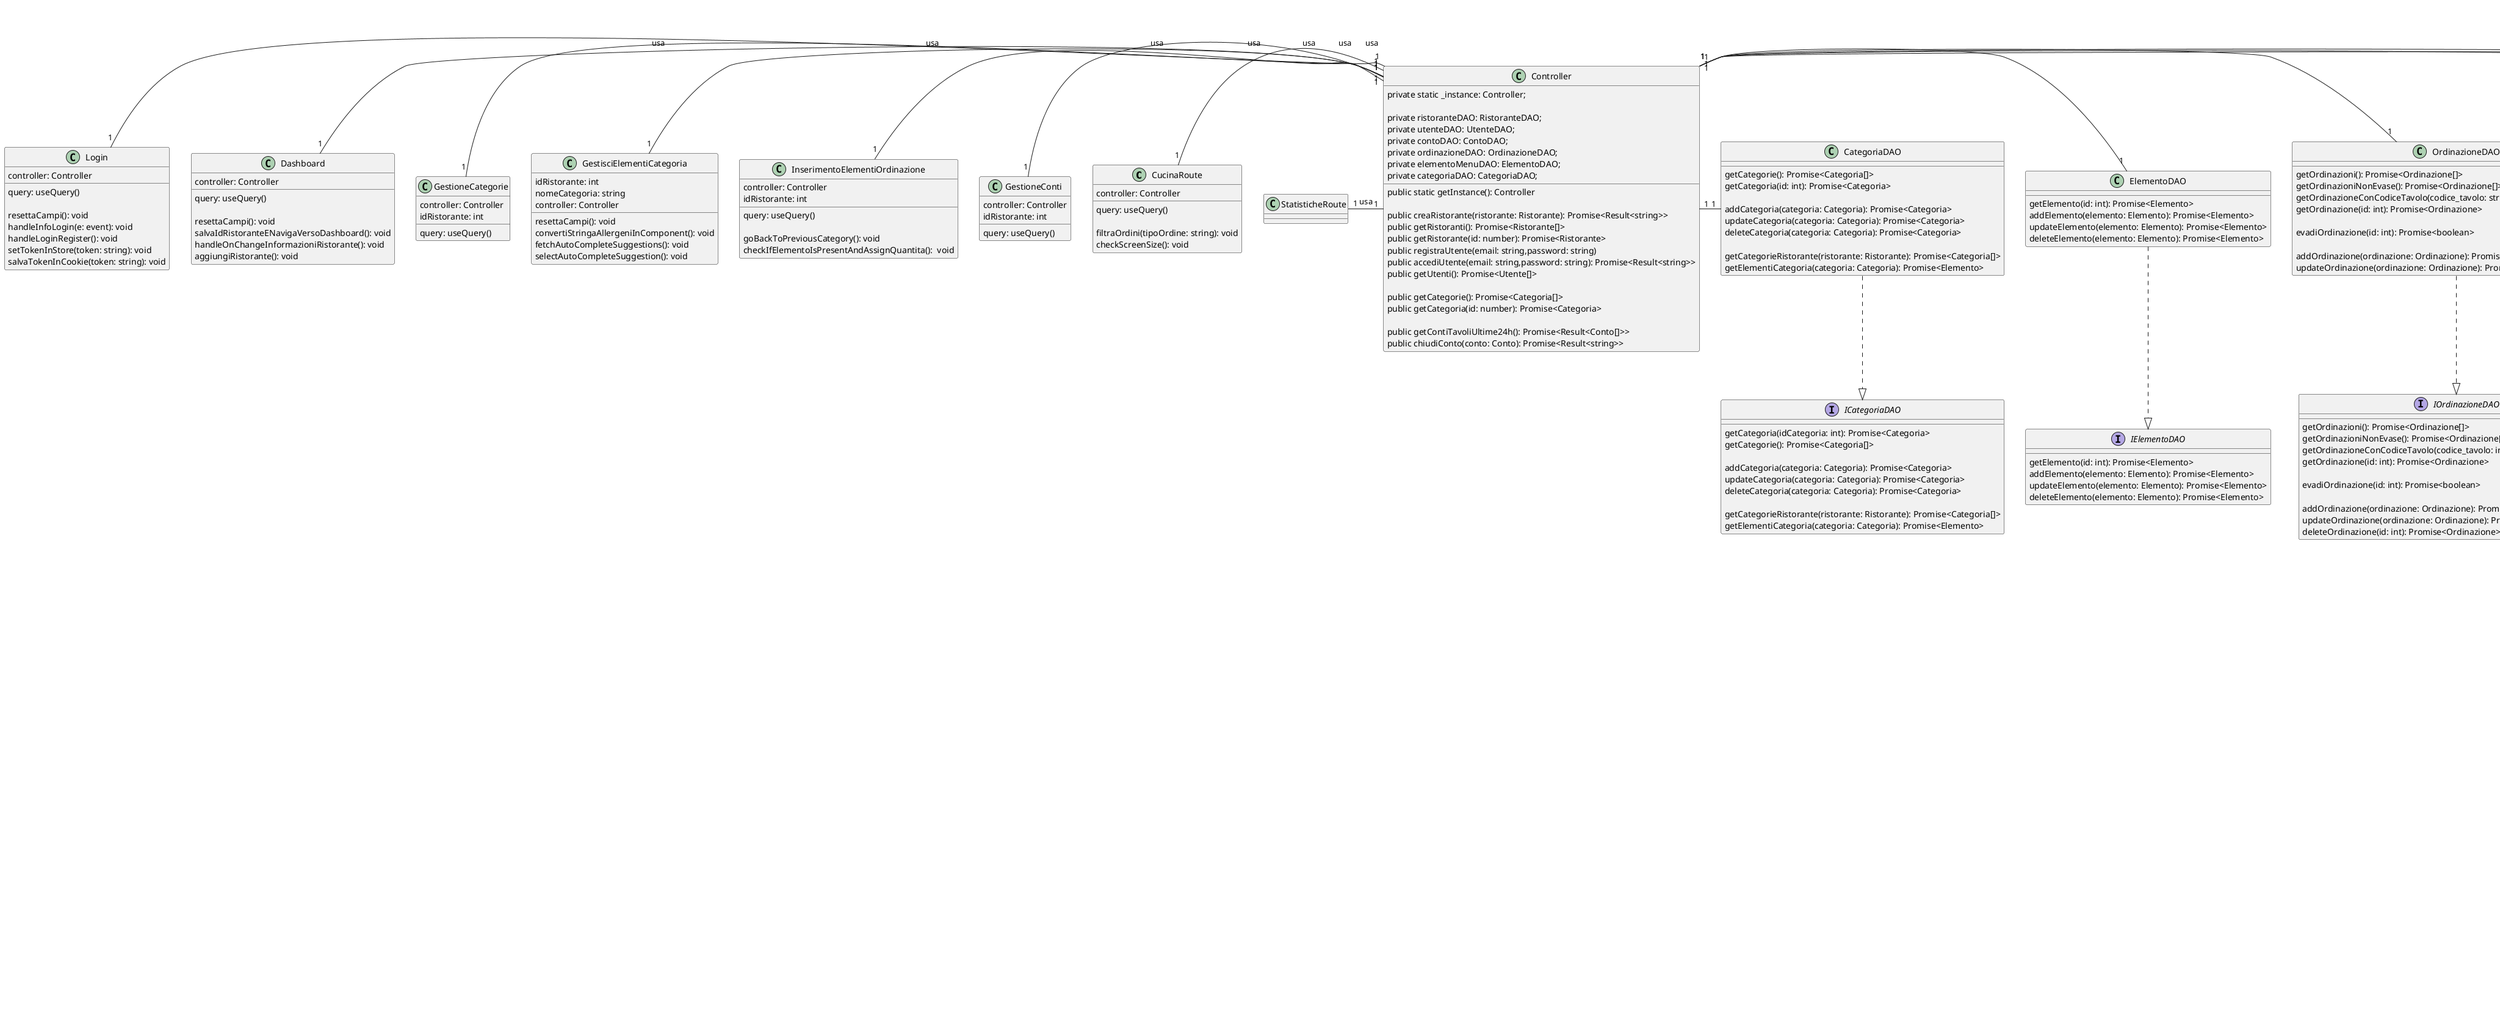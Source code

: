 @startuml diagramma

class CucinaRoute {
	controller: Controller
	query: useQuery()

	filtraOrdini(tipoOrdine: string): void
	checkScreenSize(): void
}

class Dashboard {
	controller: Controller
	query: useQuery()

	resettaCampi(): void
	salvaIdRistoranteENavigaVersoDashboard(): void
	handleOnChangeInformazioniRistorante(): void
	aggiungiRistorante(): void
}

class DashboardRistorante {
	controller: Controller
	query: useQuery()

}

class DashboardSupervisore {
	idRistoranteSupervisore: int
}

class GestioneCategorie {
	controller: Controller
	idRistorante: int
	query: useQuery()
}

class GestioneConti {
	controller: Controller
	idRistorante: int

	query: useQuery()
}

class GestisciElementiCategoria {
	idRistorante: int
	nomeCategoria: string
	controller: Controller

	resettaCampi(): void
	convertiStringaAllergeniInComponent(): void
	fetchAutoCompleteSuggestions(): void
	selectAutoCompleteSuggestion(): void
}

class InserimentoElementiOrdinazione {
	controller: Controller
	idRistorante: int
	query: useQuery()
	
	goBackToPreviousCategory(): void
	checkIfElementoIsPresentAndAssignQuantita():  void
}

class Login {
	controller: Controller
	query: useQuery()

	resettaCampi(): void
	handleInfoLogin(e: event): void
	handleLoginRegister(): void
	setTokenInStore(token: string): void
	salvaTokenInCookie(token: string): void
}

class StatisticheRoute {

}

Login "1" - "1" Controller: usa
Dashboard "1" - "1" Controller: usa
GestioneCategorie "1" - "1" Controller: usa
GestisciElementiCategoria "1" - "1" Controller: usa
InserimentoElementiOrdinazione "1" - "1" Controller: usa
GestioneConti "1" - "1" Controller: usa
CucinaRoute "1" - "1" Controller: usa
StatisticheRoute "1" - "1" Controller: usa


abstract class Utente{
	nome : string
	cognome : string
	telefono: string 
	email : string
	supervisore : bool
}

interface ICanBeSupervisore {
	supervisore: bool
}

class Admin extends Utente{
	_ristoranti: Ristorante[]

	getRistoranti(): Ristorante[]
}

class Cameriere extends Utente implements ICanBeSupervisore {
	tavoliServiti: int
	inviaOrdineAllaCucina(Ordinazione ordine)
}

class AddettoCucina extends Utente implements ICanBeSupervisore {
	ordiniEvasi : int
	evadiOrdine(Ordinazione ordine)
}


class Ristorante{
    nome: string
    indirizzo: string
    telefono : string
    sitoWeb? : string

}

Ristorante "1" --> "1" Menu: ha
Ristorante "1" --> "N" AddettoCucina: ha
Ristorante "1" --> "N" Cameriere: ha


class Elemento{
    nome: string
    descrizione : string
    prezzo: float
    ingredienti string[]
    allergeni string[]
}

class ElementoConQuantita extends Elemento{
    quantita : int
}

class Categoria{
nome : string
}

Categoria "1" --> "N" Elemento : composta

Ristorante "1" --> "N" Categoria : ha


class Conto{
    data: Date;
    codice_tavolo: string;

    getImportoTotale(): double 
    getTotaleElementi(): int 
}


Conto "1" --> "N" Ordinazione : contiene
Admin "1" --> "N" Ristorante : ha



class Ordinazione {
	codice_tavolo: string
	timestamp: Date
	evaso: boolean

    evadiOrdine()
}

Ordinazione "1" - "1" Cameriere: evaso da
Ordinazione "1" --> "N" ElementoConQuantita: ha


interface ICategoriaDAO {
	getCategoria(idCategoria: int): Promise<Categoria>
	getCategorie(): Promise<Categoria[]>

	addCategoria(categoria: Categoria): Promise<Categoria>
	updateCategoria(categoria: Categoria): Promise<Categoria>
	deleteCategoria(categoria: Categoria): Promise<Categoria>

	getCategorieRistorante(ristorante: Ristorante): Promise<Categoria[]>
	getElementiCategoria(categoria: Categoria): Promise<Elemento>
}

class CategoriaDAO {
	getCategorie(): Promise<Categoria[]> 
	getCategoria(id: int): Promise<Categoria> 

	addCategoria(categoria: Categoria): Promise<Categoria> 
	updateCategoria(categoria: Categoria): Promise<Categoria> 
	deleteCategoria(categoria: Categoria): Promise<Categoria> 
	
    getCategorieRistorante(ristorante: Ristorante): Promise<Categoria[]> 
	getElementiCategoria(categoria: Categoria): Promise<Elemento> 
}

CategoriaDAO ..|> ICategoriaDAO

interface IContoDAO {
    creaConto(conto: Conto): Promise<boolean>;
    getContoByData(data: Date): Promise<Conto>;
    getConti(): Promise<Conto[]>;
    getContiByData(data: Date): Promise<Conto[]>;
  
    stampaConto(conto: Conto): Promise<boolean>;
}

class ContoDAO {
    stampaConto(conto: Conto): Promise<boolean> 
    creaConto(conto: Conto): Promise<boolean> 
    getContoByData(data: Date): Promise<Conto> 
    getConti(): Promise<Conto[]> 
    getContiByData(data: Date): Promise<Conto[]> 
}

ContoDAO ..|> IContoDAO


interface IElementoDAO {
    getElemento(id: int): Promise<Elemento>
    addElemento(elemento: Elemento): Promise<Elemento>
    updateElemento(elemento: Elemento): Promise<Elemento>
    deleteElemento(elemento: Elemento): Promise<Elemento>

}

class ElementoDAO {
    getElemento(id: int): Promise<Elemento> 
    addElemento(elemento: Elemento): Promise<Elemento> 
    updateElemento(elemento: Elemento): Promise<Elemento> 
    deleteElemento(elemento: Elemento): Promise<Elemento> 
}

ElementoDAO ..|> IElementoDAO


interface IOrdinazioneDAO {
    getOrdinazioni(): Promise<Ordinazione[]>
    getOrdinazioniNonEvase(): Promise<Ordinazione[]>
    getOrdinazioneConCodiceTavolo(codice_tavolo: int): Promise<Ordinazione[]>
    getOrdinazione(id: int): Promise<Ordinazione>

    evadiOrdinazione(id: int): Promise<boolean>
    
    addOrdinazione(ordinazione: Ordinazione): Promise<Ordinazione>
    updateOrdinazione(ordinazione: Ordinazione): Promise<Ordinazione>
    deleteOrdinazione(id: int): Promise<Ordinazione>

}

class OrdinazioneDAO {
    getOrdinazioni(): Promise<Ordinazione[]> 
    getOrdinazioniNonEvase(): Promise<Ordinazione[]> 
    getOrdinazioneConCodiceTavolo(codice_tavolo: string): Promise<Ordinazione[]> 
    getOrdinazione(id: int): Promise<Ordinazione> 
    
    evadiOrdinazione(id: int): Promise<boolean> 
    
    addOrdinazione(ordinazione: Ordinazione): Promise<Ordinazione> 
    updateOrdinazione(ordinazione: Ordinazione): Promise
    
}

OrdinazioneDAO ..|> IOrdinazioneDAO


interface IRistoranteDAO {
	getRistoranti(): Promise<Ristorante[]>
	getRistorante(id: int): Promise<Ristorante | null>
	addRistorante(ristorante: Ristorante): Promise<Result<string>>
	updateRistorante(ristorante: Ristorante): Promise<Ristorante>
	deleteRistorante(id: int): Promise<Ristorante>
}

class RistoranteDAO {
	getRistoranti(): Promise<Ristorante[]> 
	getRistorante(id: int): Promise<Ristorante | null> 
	
    addRistorante(ristorante: Ristorante): Promise<Result<string>> 
	
    updateRistorante(ristorante: Ristorante): Promise<Ristorante> 
	deleteRistorante(id: int): Promise<Ristorante> 
}

RistoranteDAO ..|> IRistoranteDAO


interface IUtenteDAO {
	registraUtente(email: string, password: string): Promise<boolean>
	accediUtente(email: string, password: string): Promise<Result<string>>

	getUtente(email: string, password: string): Promise<Utente>
	getUtenti(): Promise<Utente[]>

	promuoviASupervisore(utente: Utente): Promise<Utente>

	addUtente(utente: Utente): Promise<Utente>
	updateUtente(utente: Utente): Promise<Utente>
	deleteUtente(utente: Utente): Promise<Utente>
}

class UtenteDAO {
	promuoviASupervisore(utente: Utente): Promise<Utente> 
	getUtenti(): Promise<Utente[]> 

	async registraUtente(email: string, password: string): Promise<boolean> 
	async accediUtente(email: string, password: string): Promise<Result<string>>
	getUtente(email: string, password: string): Promise<Utente> 
	addUtente(utente: Utente): Promise<Utente> 
	updateUtente(utente: Utente): Promise<Utente> 
	deleteUtente(utente: Utente): Promise<Utente> 
}

UtenteDAO ..|> IUtenteDAO


class Controller {
    
	private static _instance: Controller;

	private ristoranteDAO: RistoranteDAO;
	private utenteDAO: UtenteDAO;
	private contoDAO: ContoDAO;
	private ordinazioneDAO: OrdinazioneDAO;
	private elementoMenuDAO: ElementoDAO;
	private categoriaDAO: CategoriaDAO;

    public static getInstance(): Controller

	public creaRistorante(ristorante: Ristorante): Promise<Result<string>>
	public getRistoranti(): Promise<Ristorante[]>
	public getRistorante(id: number): Promise<Ristorante>
	public registraUtente(email: string,password: string)
	public accediUtente(email: string,password: string): Promise<Result<string>>
	public getUtenti(): Promise<Utente[]> 

	public getCategorie(): Promise<Categoria[]> 
	public getCategoria(id: number): Promise<Categoria> 

	public getContiTavoliUltime24h(): Promise<Result<Conto[]>>
	public chiudiConto(conto: Conto): Promise<Result<string>>
}

Controller "1" - "1" RistoranteDAO
Controller "1" - "1" UtenteDAO
Controller "1" - "1" ContoDAO
Controller "1" - "1" OrdinazioneDAO
Controller "1" - "1" ElementoDAO
Controller "1" - "1" CategoriaDAO


@enduml